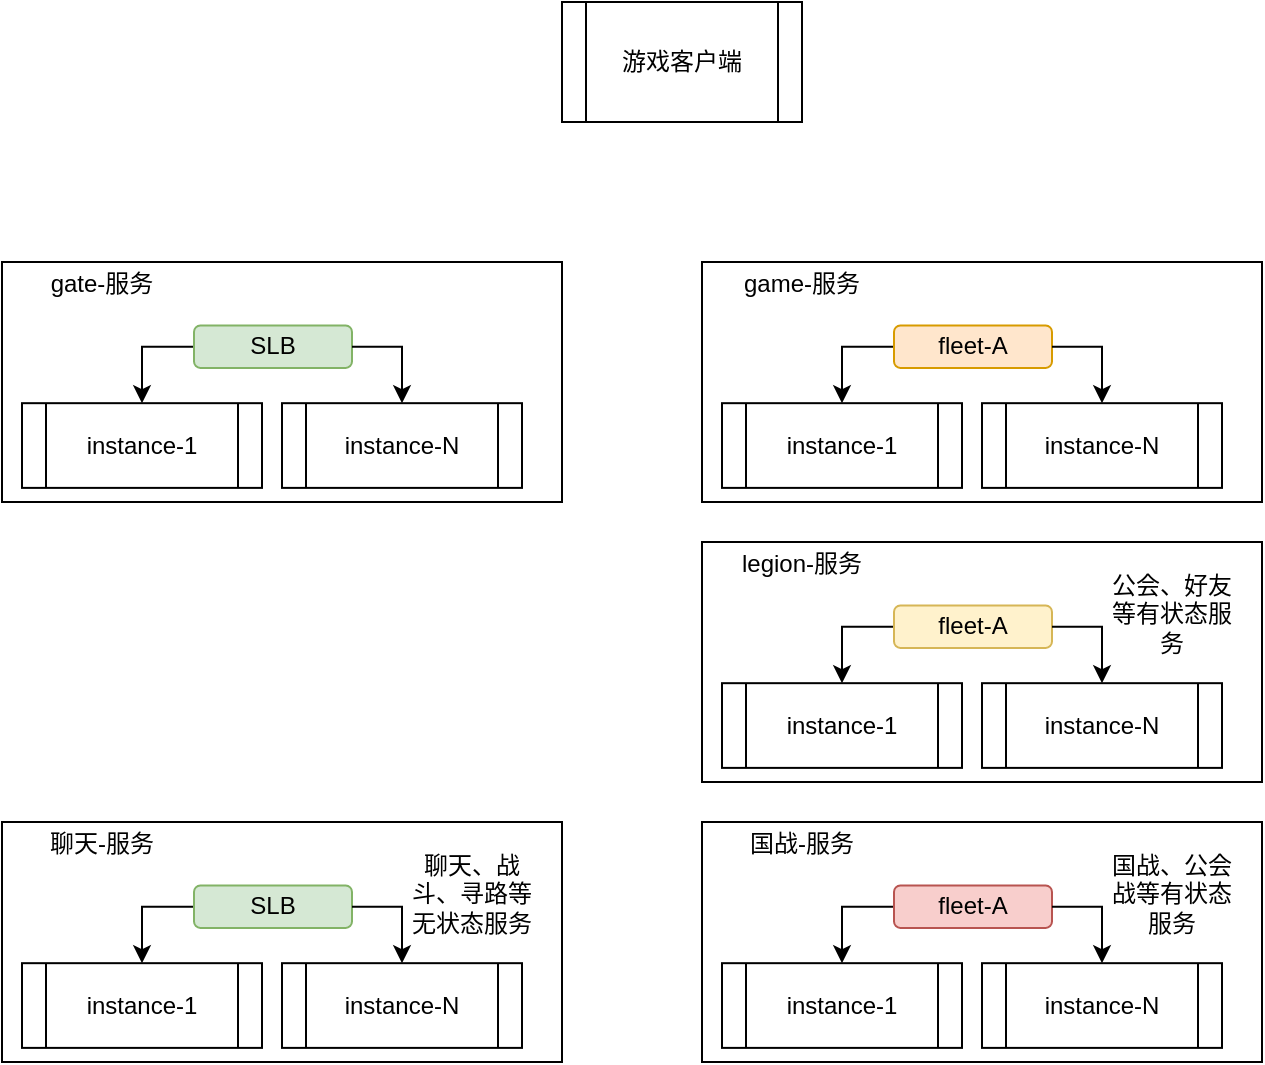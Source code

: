 <mxfile version="14.9.4" type="github">
  <diagram id="R2lEEEUBdFMjLlhIrx00" name="Page-1">
    <mxGraphModel dx="1422" dy="762" grid="1" gridSize="10" guides="1" tooltips="1" connect="1" arrows="1" fold="1" page="1" pageScale="1" pageWidth="850" pageHeight="1100" math="0" shadow="0" extFonts="Permanent Marker^https://fonts.googleapis.com/css?family=Permanent+Marker">
      <root>
        <mxCell id="0" />
        <mxCell id="1" parent="0" />
        <mxCell id="akZH2UkUU4lrVJMahKS4-1" value="游戏客户端" style="shape=process;whiteSpace=wrap;html=1;backgroundOutline=1;" vertex="1" parent="1">
          <mxGeometry x="320" y="10" width="120" height="60" as="geometry" />
        </mxCell>
        <mxCell id="akZH2UkUU4lrVJMahKS4-9" value="" style="group;fillColor=#fff2cc;strokeColor=#d6b656;" vertex="1" connectable="0" parent="1">
          <mxGeometry x="40" y="140" width="280" height="120" as="geometry" />
        </mxCell>
        <mxCell id="akZH2UkUU4lrVJMahKS4-8" value="" style="rounded=0;whiteSpace=wrap;html=1;" vertex="1" parent="akZH2UkUU4lrVJMahKS4-9">
          <mxGeometry width="280" height="120" as="geometry" />
        </mxCell>
        <mxCell id="akZH2UkUU4lrVJMahKS4-2" value="instance-1" style="shape=process;whiteSpace=wrap;html=1;backgroundOutline=1;" vertex="1" parent="akZH2UkUU4lrVJMahKS4-9">
          <mxGeometry x="10" y="70.588" width="120" height="42.353" as="geometry" />
        </mxCell>
        <mxCell id="akZH2UkUU4lrVJMahKS4-6" style="edgeStyle=orthogonalEdgeStyle;rounded=0;orthogonalLoop=1;jettySize=auto;html=1;exitX=0;exitY=0.5;exitDx=0;exitDy=0;entryX=0.5;entryY=0;entryDx=0;entryDy=0;" edge="1" parent="akZH2UkUU4lrVJMahKS4-9" source="akZH2UkUU4lrVJMahKS4-4" target="akZH2UkUU4lrVJMahKS4-2">
          <mxGeometry relative="1" as="geometry" />
        </mxCell>
        <mxCell id="akZH2UkUU4lrVJMahKS4-4" value="SLB" style="rounded=1;whiteSpace=wrap;html=1;fillColor=#d5e8d4;strokeColor=#82b366;" vertex="1" parent="akZH2UkUU4lrVJMahKS4-9">
          <mxGeometry x="96" y="31.765" width="79" height="21.176" as="geometry" />
        </mxCell>
        <mxCell id="akZH2UkUU4lrVJMahKS4-5" value="instance-N" style="shape=process;whiteSpace=wrap;html=1;backgroundOutline=1;" vertex="1" parent="akZH2UkUU4lrVJMahKS4-9">
          <mxGeometry x="140" y="70.588" width="120" height="42.353" as="geometry" />
        </mxCell>
        <mxCell id="akZH2UkUU4lrVJMahKS4-7" style="edgeStyle=orthogonalEdgeStyle;rounded=0;orthogonalLoop=1;jettySize=auto;html=1;exitX=1;exitY=0.5;exitDx=0;exitDy=0;" edge="1" parent="akZH2UkUU4lrVJMahKS4-9" source="akZH2UkUU4lrVJMahKS4-4" target="akZH2UkUU4lrVJMahKS4-5">
          <mxGeometry relative="1" as="geometry">
            <Array as="points">
              <mxPoint x="200" y="42.353" />
            </Array>
          </mxGeometry>
        </mxCell>
        <mxCell id="akZH2UkUU4lrVJMahKS4-11" value="gate-服务" style="text;html=1;strokeColor=none;fillColor=none;align=center;verticalAlign=middle;whiteSpace=wrap;rounded=0;" vertex="1" parent="akZH2UkUU4lrVJMahKS4-9">
          <mxGeometry width="100" height="21.176" as="geometry" />
        </mxCell>
        <mxCell id="akZH2UkUU4lrVJMahKS4-49" value="" style="group;fillColor=#fff2cc;strokeColor=#d6b656;" vertex="1" connectable="0" parent="1">
          <mxGeometry x="390" y="140" width="280" height="120" as="geometry" />
        </mxCell>
        <mxCell id="akZH2UkUU4lrVJMahKS4-50" value="" style="rounded=0;whiteSpace=wrap;html=1;" vertex="1" parent="akZH2UkUU4lrVJMahKS4-49">
          <mxGeometry width="280" height="120" as="geometry" />
        </mxCell>
        <mxCell id="akZH2UkUU4lrVJMahKS4-51" value="instance-1" style="shape=process;whiteSpace=wrap;html=1;backgroundOutline=1;" vertex="1" parent="akZH2UkUU4lrVJMahKS4-49">
          <mxGeometry x="10" y="70.588" width="120" height="42.353" as="geometry" />
        </mxCell>
        <mxCell id="akZH2UkUU4lrVJMahKS4-52" style="edgeStyle=orthogonalEdgeStyle;rounded=0;orthogonalLoop=1;jettySize=auto;html=1;exitX=0;exitY=0.5;exitDx=0;exitDy=0;entryX=0.5;entryY=0;entryDx=0;entryDy=0;" edge="1" parent="akZH2UkUU4lrVJMahKS4-49" source="akZH2UkUU4lrVJMahKS4-53" target="akZH2UkUU4lrVJMahKS4-51">
          <mxGeometry relative="1" as="geometry" />
        </mxCell>
        <mxCell id="akZH2UkUU4lrVJMahKS4-53" value="fleet-A" style="rounded=1;whiteSpace=wrap;html=1;fillColor=#ffe6cc;strokeColor=#d79b00;" vertex="1" parent="akZH2UkUU4lrVJMahKS4-49">
          <mxGeometry x="96" y="31.765" width="79" height="21.176" as="geometry" />
        </mxCell>
        <mxCell id="akZH2UkUU4lrVJMahKS4-54" value="instance-N" style="shape=process;whiteSpace=wrap;html=1;backgroundOutline=1;" vertex="1" parent="akZH2UkUU4lrVJMahKS4-49">
          <mxGeometry x="140" y="70.588" width="120" height="42.353" as="geometry" />
        </mxCell>
        <mxCell id="akZH2UkUU4lrVJMahKS4-55" style="edgeStyle=orthogonalEdgeStyle;rounded=0;orthogonalLoop=1;jettySize=auto;html=1;exitX=1;exitY=0.5;exitDx=0;exitDy=0;" edge="1" parent="akZH2UkUU4lrVJMahKS4-49" source="akZH2UkUU4lrVJMahKS4-53" target="akZH2UkUU4lrVJMahKS4-54">
          <mxGeometry relative="1" as="geometry">
            <Array as="points">
              <mxPoint x="200" y="42.353" />
            </Array>
          </mxGeometry>
        </mxCell>
        <mxCell id="akZH2UkUU4lrVJMahKS4-56" value="game-服务" style="text;html=1;strokeColor=none;fillColor=none;align=center;verticalAlign=middle;whiteSpace=wrap;rounded=0;" vertex="1" parent="akZH2UkUU4lrVJMahKS4-49">
          <mxGeometry width="100" height="21.176" as="geometry" />
        </mxCell>
        <mxCell id="akZH2UkUU4lrVJMahKS4-57" value="" style="group;fillColor=#fff2cc;strokeColor=#d6b656;" vertex="1" connectable="0" parent="1">
          <mxGeometry x="390" y="280" width="280" height="120" as="geometry" />
        </mxCell>
        <mxCell id="akZH2UkUU4lrVJMahKS4-58" value="" style="rounded=0;whiteSpace=wrap;html=1;" vertex="1" parent="akZH2UkUU4lrVJMahKS4-57">
          <mxGeometry width="280" height="120" as="geometry" />
        </mxCell>
        <mxCell id="akZH2UkUU4lrVJMahKS4-59" value="instance-1" style="shape=process;whiteSpace=wrap;html=1;backgroundOutline=1;" vertex="1" parent="akZH2UkUU4lrVJMahKS4-57">
          <mxGeometry x="10" y="70.588" width="120" height="42.353" as="geometry" />
        </mxCell>
        <mxCell id="akZH2UkUU4lrVJMahKS4-60" style="edgeStyle=orthogonalEdgeStyle;rounded=0;orthogonalLoop=1;jettySize=auto;html=1;exitX=0;exitY=0.5;exitDx=0;exitDy=0;entryX=0.5;entryY=0;entryDx=0;entryDy=0;" edge="1" parent="akZH2UkUU4lrVJMahKS4-57" source="akZH2UkUU4lrVJMahKS4-61" target="akZH2UkUU4lrVJMahKS4-59">
          <mxGeometry relative="1" as="geometry" />
        </mxCell>
        <mxCell id="akZH2UkUU4lrVJMahKS4-61" value="fleet-A" style="rounded=1;whiteSpace=wrap;html=1;fillColor=#fff2cc;strokeColor=#d6b656;" vertex="1" parent="akZH2UkUU4lrVJMahKS4-57">
          <mxGeometry x="96" y="31.765" width="79" height="21.176" as="geometry" />
        </mxCell>
        <mxCell id="akZH2UkUU4lrVJMahKS4-62" value="instance-N" style="shape=process;whiteSpace=wrap;html=1;backgroundOutline=1;" vertex="1" parent="akZH2UkUU4lrVJMahKS4-57">
          <mxGeometry x="140" y="70.588" width="120" height="42.353" as="geometry" />
        </mxCell>
        <mxCell id="akZH2UkUU4lrVJMahKS4-63" style="edgeStyle=orthogonalEdgeStyle;rounded=0;orthogonalLoop=1;jettySize=auto;html=1;exitX=1;exitY=0.5;exitDx=0;exitDy=0;" edge="1" parent="akZH2UkUU4lrVJMahKS4-57" source="akZH2UkUU4lrVJMahKS4-61" target="akZH2UkUU4lrVJMahKS4-62">
          <mxGeometry relative="1" as="geometry">
            <Array as="points">
              <mxPoint x="200" y="42.353" />
            </Array>
          </mxGeometry>
        </mxCell>
        <mxCell id="akZH2UkUU4lrVJMahKS4-64" value="legion-服务" style="text;html=1;strokeColor=none;fillColor=none;align=center;verticalAlign=middle;whiteSpace=wrap;rounded=0;" vertex="1" parent="akZH2UkUU4lrVJMahKS4-57">
          <mxGeometry width="100" height="21.176" as="geometry" />
        </mxCell>
        <mxCell id="akZH2UkUU4lrVJMahKS4-65" value="公会、好友等有状态服务" style="text;html=1;strokeColor=none;fillColor=none;align=center;verticalAlign=middle;whiteSpace=wrap;rounded=0;" vertex="1" parent="akZH2UkUU4lrVJMahKS4-57">
          <mxGeometry x="200" y="12" width="70" height="48" as="geometry" />
        </mxCell>
        <mxCell id="akZH2UkUU4lrVJMahKS4-66" value="" style="group;fillColor=#fff2cc;strokeColor=#d6b656;" vertex="1" connectable="0" parent="1">
          <mxGeometry x="390" y="420" width="280" height="120" as="geometry" />
        </mxCell>
        <mxCell id="akZH2UkUU4lrVJMahKS4-67" value="" style="rounded=0;whiteSpace=wrap;html=1;" vertex="1" parent="akZH2UkUU4lrVJMahKS4-66">
          <mxGeometry width="280" height="120" as="geometry" />
        </mxCell>
        <mxCell id="akZH2UkUU4lrVJMahKS4-68" value="instance-1" style="shape=process;whiteSpace=wrap;html=1;backgroundOutline=1;" vertex="1" parent="akZH2UkUU4lrVJMahKS4-66">
          <mxGeometry x="10" y="70.588" width="120" height="42.353" as="geometry" />
        </mxCell>
        <mxCell id="akZH2UkUU4lrVJMahKS4-69" style="edgeStyle=orthogonalEdgeStyle;rounded=0;orthogonalLoop=1;jettySize=auto;html=1;exitX=0;exitY=0.5;exitDx=0;exitDy=0;entryX=0.5;entryY=0;entryDx=0;entryDy=0;" edge="1" parent="akZH2UkUU4lrVJMahKS4-66" source="akZH2UkUU4lrVJMahKS4-70" target="akZH2UkUU4lrVJMahKS4-68">
          <mxGeometry relative="1" as="geometry" />
        </mxCell>
        <mxCell id="akZH2UkUU4lrVJMahKS4-70" value="fleet-A" style="rounded=1;whiteSpace=wrap;html=1;fillColor=#f8cecc;strokeColor=#b85450;" vertex="1" parent="akZH2UkUU4lrVJMahKS4-66">
          <mxGeometry x="96" y="31.765" width="79" height="21.176" as="geometry" />
        </mxCell>
        <mxCell id="akZH2UkUU4lrVJMahKS4-71" value="instance-N" style="shape=process;whiteSpace=wrap;html=1;backgroundOutline=1;" vertex="1" parent="akZH2UkUU4lrVJMahKS4-66">
          <mxGeometry x="140" y="70.588" width="120" height="42.353" as="geometry" />
        </mxCell>
        <mxCell id="akZH2UkUU4lrVJMahKS4-72" style="edgeStyle=orthogonalEdgeStyle;rounded=0;orthogonalLoop=1;jettySize=auto;html=1;exitX=1;exitY=0.5;exitDx=0;exitDy=0;" edge="1" parent="akZH2UkUU4lrVJMahKS4-66" source="akZH2UkUU4lrVJMahKS4-70" target="akZH2UkUU4lrVJMahKS4-71">
          <mxGeometry relative="1" as="geometry">
            <Array as="points">
              <mxPoint x="200" y="42.353" />
            </Array>
          </mxGeometry>
        </mxCell>
        <mxCell id="akZH2UkUU4lrVJMahKS4-73" value="国战-服务" style="text;html=1;strokeColor=none;fillColor=none;align=center;verticalAlign=middle;whiteSpace=wrap;rounded=0;" vertex="1" parent="akZH2UkUU4lrVJMahKS4-66">
          <mxGeometry width="100" height="21.176" as="geometry" />
        </mxCell>
        <mxCell id="akZH2UkUU4lrVJMahKS4-74" value="国战、公会战等有状态服务" style="text;html=1;strokeColor=none;fillColor=none;align=center;verticalAlign=middle;whiteSpace=wrap;rounded=0;" vertex="1" parent="akZH2UkUU4lrVJMahKS4-66">
          <mxGeometry x="200" y="12" width="70" height="48" as="geometry" />
        </mxCell>
        <mxCell id="akZH2UkUU4lrVJMahKS4-75" value="" style="group;fillColor=#fff2cc;strokeColor=#d6b656;" vertex="1" connectable="0" parent="1">
          <mxGeometry x="40" y="420" width="280" height="120" as="geometry" />
        </mxCell>
        <mxCell id="akZH2UkUU4lrVJMahKS4-76" value="" style="rounded=0;whiteSpace=wrap;html=1;" vertex="1" parent="akZH2UkUU4lrVJMahKS4-75">
          <mxGeometry width="280" height="120" as="geometry" />
        </mxCell>
        <mxCell id="akZH2UkUU4lrVJMahKS4-77" value="instance-1" style="shape=process;whiteSpace=wrap;html=1;backgroundOutline=1;" vertex="1" parent="akZH2UkUU4lrVJMahKS4-75">
          <mxGeometry x="10" y="70.588" width="120" height="42.353" as="geometry" />
        </mxCell>
        <mxCell id="akZH2UkUU4lrVJMahKS4-78" style="edgeStyle=orthogonalEdgeStyle;rounded=0;orthogonalLoop=1;jettySize=auto;html=1;exitX=0;exitY=0.5;exitDx=0;exitDy=0;entryX=0.5;entryY=0;entryDx=0;entryDy=0;" edge="1" parent="akZH2UkUU4lrVJMahKS4-75" source="akZH2UkUU4lrVJMahKS4-79" target="akZH2UkUU4lrVJMahKS4-77">
          <mxGeometry relative="1" as="geometry" />
        </mxCell>
        <mxCell id="akZH2UkUU4lrVJMahKS4-79" value="SLB" style="rounded=1;whiteSpace=wrap;html=1;fillColor=#d5e8d4;strokeColor=#82b366;" vertex="1" parent="akZH2UkUU4lrVJMahKS4-75">
          <mxGeometry x="96" y="31.765" width="79" height="21.176" as="geometry" />
        </mxCell>
        <mxCell id="akZH2UkUU4lrVJMahKS4-80" value="instance-N" style="shape=process;whiteSpace=wrap;html=1;backgroundOutline=1;" vertex="1" parent="akZH2UkUU4lrVJMahKS4-75">
          <mxGeometry x="140" y="70.588" width="120" height="42.353" as="geometry" />
        </mxCell>
        <mxCell id="akZH2UkUU4lrVJMahKS4-81" style="edgeStyle=orthogonalEdgeStyle;rounded=0;orthogonalLoop=1;jettySize=auto;html=1;exitX=1;exitY=0.5;exitDx=0;exitDy=0;" edge="1" parent="akZH2UkUU4lrVJMahKS4-75" source="akZH2UkUU4lrVJMahKS4-79" target="akZH2UkUU4lrVJMahKS4-80">
          <mxGeometry relative="1" as="geometry">
            <Array as="points">
              <mxPoint x="200" y="42.353" />
            </Array>
          </mxGeometry>
        </mxCell>
        <mxCell id="akZH2UkUU4lrVJMahKS4-82" value="聊天-服务" style="text;html=1;strokeColor=none;fillColor=none;align=center;verticalAlign=middle;whiteSpace=wrap;rounded=0;" vertex="1" parent="akZH2UkUU4lrVJMahKS4-75">
          <mxGeometry width="100" height="21.176" as="geometry" />
        </mxCell>
        <mxCell id="akZH2UkUU4lrVJMahKS4-83" value="聊天、战斗、寻路等无状态服务" style="text;html=1;strokeColor=none;fillColor=none;align=center;verticalAlign=middle;whiteSpace=wrap;rounded=0;" vertex="1" parent="akZH2UkUU4lrVJMahKS4-75">
          <mxGeometry x="200" y="12" width="70" height="48" as="geometry" />
        </mxCell>
      </root>
    </mxGraphModel>
  </diagram>
</mxfile>
